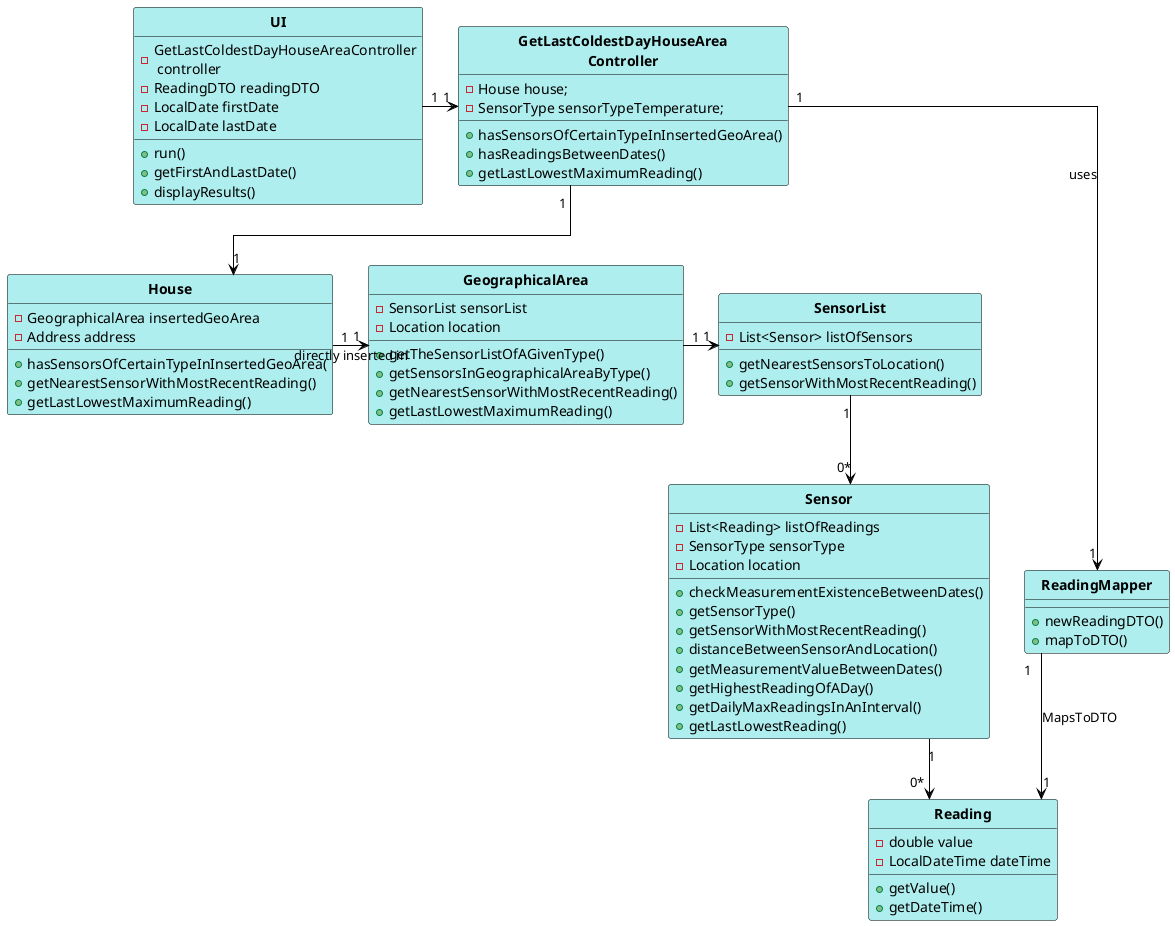 @startuml
skinparam linetype ortho

skinparam class {
	BackgroundColor PaleTurquoise
	ArrowColor Black
	BorderColor Black
	FontStyle Bold
}

hide circle

UI "1" -> "1" GetLastColdestDayHouseArea\nController
GetLastColdestDayHouseArea\nController "1" --> "1" House
House "1" -> "1" GeographicalArea : directly inserted in
GeographicalArea "1" -> "1" SensorList
SensorList "1" --> "0*" Sensor
Sensor "1" --> "0*" Reading
ReadingMapper "1" --> "1" Reading : MapsToDTO
GetLastColdestDayHouseArea\nController  "1" -> "1" ReadingMapper  : uses

Class UI {
-GetLastColdestDayHouseAreaController\n controller
-ReadingDTO readingDTO
-LocalDate firstDate
-LocalDate lastDate
+run()
+getFirstAndLastDate()
+displayResults()
}

Class GetLastColdestDayHouseArea\nController {
- House house;
- SensorType sensorTypeTemperature;
+hasSensorsOfCertainTypeInInsertedGeoArea()
+hasReadingsBetweenDates()
+getLastLowestMaximumReading()
}

Class House {
-GeographicalArea insertedGeoArea
-Address address
+hasSensorsOfCertainTypeInInsertedGeoArea(
+getNearestSensorWithMostRecentReading()
+getLastLowestMaximumReading()
}

Class GeographicalArea {
-SensorList sensorList
-Location location
+getTheSensorListOfAGivenType()
+getSensorsInGeographicalAreaByType()
+getNearestSensorWithMostRecentReading()
+getLastLowestMaximumReading()
}

Class SensorList {
-List<Sensor> listOfSensors
+getNearestSensorsToLocation()
+getSensorWithMostRecentReading()
}

Class Sensor {
-List<Reading> listOfReadings
-SensorType sensorType
-Location location
+checkMeasurementExistenceBetweenDates()
+getSensorType()
+getSensorWithMostRecentReading()
+distanceBetweenSensorAndLocation()
+getMeasurementValueBetweenDates()
+getHighestReadingOfADay()
+getDailyMaxReadingsInAnInterval()
+getLastLowestReading()
}

Class Reading {
-double value
-LocalDateTime dateTime
+getValue()
+getDateTime()
}

Class ReadingMapper{
+newReadingDTO()
+mapToDTO()
}

@enduml